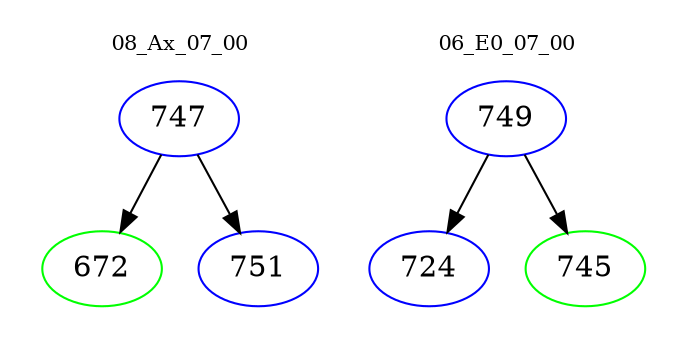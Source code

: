 digraph{
subgraph cluster_0 {
color = white
label = "08_Ax_07_00";
fontsize=10;
T0_747 [label="747", color="blue"]
T0_747 -> T0_672 [color="black"]
T0_672 [label="672", color="green"]
T0_747 -> T0_751 [color="black"]
T0_751 [label="751", color="blue"]
}
subgraph cluster_1 {
color = white
label = "06_E0_07_00";
fontsize=10;
T1_749 [label="749", color="blue"]
T1_749 -> T1_724 [color="black"]
T1_724 [label="724", color="blue"]
T1_749 -> T1_745 [color="black"]
T1_745 [label="745", color="green"]
}
}
